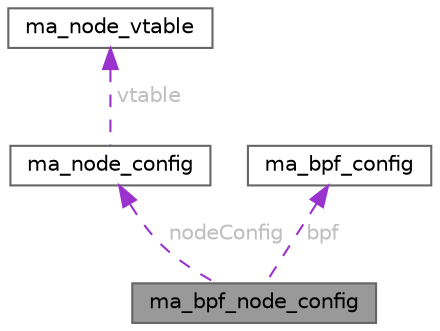 digraph "ma_bpf_node_config"
{
 // LATEX_PDF_SIZE
  bgcolor="transparent";
  edge [fontname=Helvetica,fontsize=10,labelfontname=Helvetica,labelfontsize=10];
  node [fontname=Helvetica,fontsize=10,shape=box,height=0.2,width=0.4];
  Node1 [id="Node000001",label="ma_bpf_node_config",height=0.2,width=0.4,color="gray40", fillcolor="grey60", style="filled", fontcolor="black",tooltip=" "];
  Node2 -> Node1 [id="edge1_Node000001_Node000002",dir="back",color="darkorchid3",style="dashed",tooltip=" ",label=" nodeConfig",fontcolor="grey" ];
  Node2 [id="Node000002",label="ma_node_config",height=0.2,width=0.4,color="gray40", fillcolor="white", style="filled",URL="$structma__node__config.html",tooltip=" "];
  Node3 -> Node2 [id="edge2_Node000002_Node000003",dir="back",color="darkorchid3",style="dashed",tooltip=" ",label=" vtable",fontcolor="grey" ];
  Node3 [id="Node000003",label="ma_node_vtable",height=0.2,width=0.4,color="gray40", fillcolor="white", style="filled",URL="$structma__node__vtable.html",tooltip=" "];
  Node4 -> Node1 [id="edge3_Node000001_Node000004",dir="back",color="darkorchid3",style="dashed",tooltip=" ",label=" bpf",fontcolor="grey" ];
  Node4 [id="Node000004",label="ma_bpf_config",height=0.2,width=0.4,color="gray40", fillcolor="white", style="filled",URL="$structma__bpf__config.html",tooltip=" "];
}
